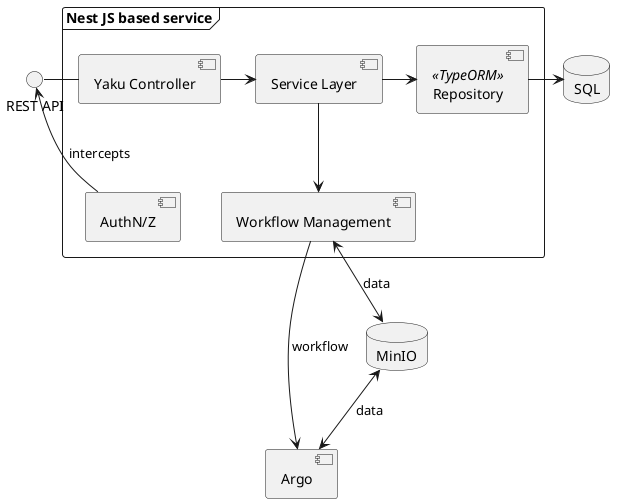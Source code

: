 @startuml Yaku Service

interface "REST API" as restapi

frame "Nest JS based service" {
  component "AuthN/Z" as auth
  component "Yaku Controller" as controller
  component "Service Layer" as services
  component "Workflow Management" as workflows
  component "Repository" <<TypeORM>> as repo
}

component "Argo" as argo

database "MinIO" as minio
database "SQL" as database

restapi -right- controller

controller -right-> services
services -right-> repo
services -down-> workflows
repo -right-> database
workflows --> argo : workflow
workflows <--> minio : data
minio <--> argo : data
auth -up-> restapi : intercepts
auth -[hidden]up- controller

@enduml
